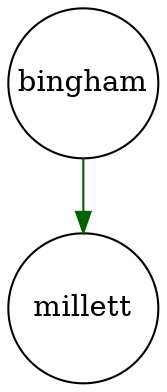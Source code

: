 digraph fullagr_bingham_millett { 
 K=0.6 
 "bingham" -> { "millett" } [color="darkgreen", arrowhead="normal", penwidth=1, href="#6"]; 
 "bingham" [shape="circle", fixedsize="true", height=1, width=1, style="filled", fillcolor="white", href="#bingham"]; 
 "millett" [shape="circle", fixedsize="true", height=1, width=1, style="filled", fillcolor="white", href="#millett"]; 

}